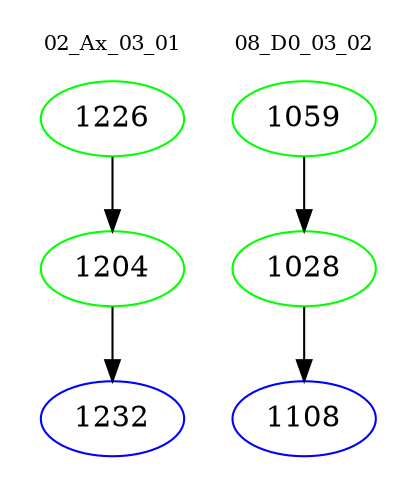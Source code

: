 digraph{
subgraph cluster_0 {
color = white
label = "02_Ax_03_01";
fontsize=10;
T0_1226 [label="1226", color="green"]
T0_1226 -> T0_1204 [color="black"]
T0_1204 [label="1204", color="green"]
T0_1204 -> T0_1232 [color="black"]
T0_1232 [label="1232", color="blue"]
}
subgraph cluster_1 {
color = white
label = "08_D0_03_02";
fontsize=10;
T1_1059 [label="1059", color="green"]
T1_1059 -> T1_1028 [color="black"]
T1_1028 [label="1028", color="green"]
T1_1028 -> T1_1108 [color="black"]
T1_1108 [label="1108", color="blue"]
}
}

